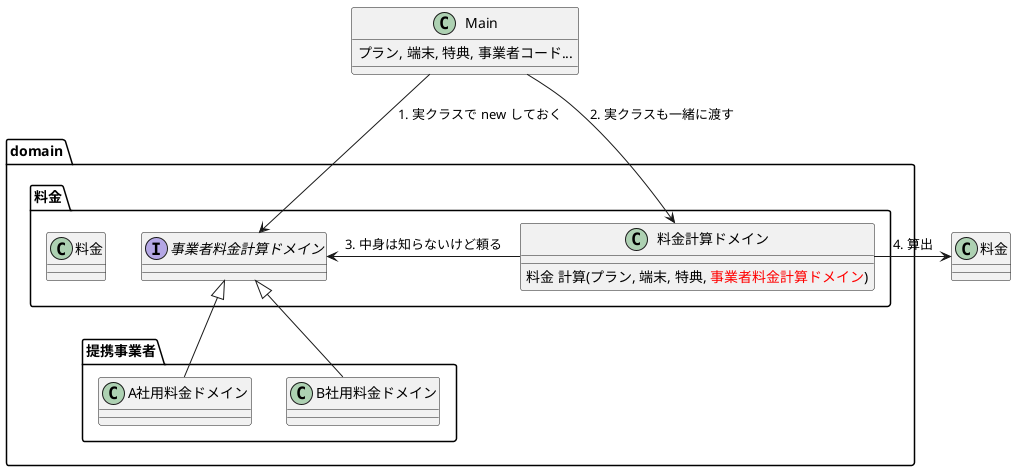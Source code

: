 @startuml

class Main {
    プラン, 端末, 特典, 事業者コード...
}
package domain.提携事業者 {
  class A社用料金ドメイン
  class B社用料金ドメイン
}

package domain.料金 {
  class 料金計算ドメイン {
    料金 計算(プラン, 端末, 特典, <font color=red>事業者料金計算ドメイン</font>)
  }
  class 料金
  interface 事業者料金計算ドメイン
}

Main --> 事業者料金計算ドメイン : 1. 実クラスで new しておく
Main -d-> 料金計算ドメイン : 2. 実クラスも一緒に渡す
A社用料金ドメイン -u-|> 事業者料金計算ドメイン
B社用料金ドメイン -u-|> 事業者料金計算ドメイン
料金計算ドメイン -l-> 事業者料金計算ドメイン : 3. 中身は知らないけど頼る
料金計算ドメイン -r-> 料金 : 4. 算出

' C社が増えたときに料金側に影響する
' 料金側が全事業者を知らないといけない

' 必ずしも autowired や di が必要だったり、repository に限る話ではない

@enduml
